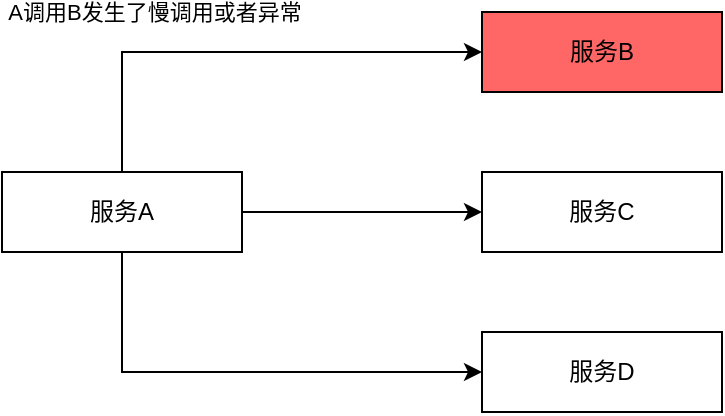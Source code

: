 <mxfile version="13.11.0" type="github">
  <diagram id="TKadBTPjtyTgw6mu7Hoj" name="Page-1">
    <mxGraphModel dx="1187" dy="595" grid="1" gridSize="10" guides="1" tooltips="1" connect="1" arrows="1" fold="1" page="1" pageScale="1" pageWidth="827" pageHeight="1169" math="0" shadow="0">
      <root>
        <mxCell id="0" />
        <mxCell id="1" parent="0" />
        <mxCell id="VeyBq3pdeurJo3NbXY0x-1" value="服务B" style="rounded=0;whiteSpace=wrap;html=1;fillColor=#FF6666;" vertex="1" parent="1">
          <mxGeometry x="440" y="160" width="120" height="40" as="geometry" />
        </mxCell>
        <mxCell id="VeyBq3pdeurJo3NbXY0x-2" value="服务C" style="rounded=0;whiteSpace=wrap;html=1;" vertex="1" parent="1">
          <mxGeometry x="440" y="240" width="120" height="40" as="geometry" />
        </mxCell>
        <mxCell id="VeyBq3pdeurJo3NbXY0x-3" value="服务D" style="rounded=0;whiteSpace=wrap;html=1;" vertex="1" parent="1">
          <mxGeometry x="440" y="320" width="120" height="40" as="geometry" />
        </mxCell>
        <mxCell id="VeyBq3pdeurJo3NbXY0x-6" style="edgeStyle=orthogonalEdgeStyle;rounded=0;orthogonalLoop=1;jettySize=auto;html=1;exitX=0.5;exitY=0;exitDx=0;exitDy=0;entryX=0;entryY=0.5;entryDx=0;entryDy=0;" edge="1" parent="1" source="VeyBq3pdeurJo3NbXY0x-4" target="VeyBq3pdeurJo3NbXY0x-1">
          <mxGeometry relative="1" as="geometry" />
        </mxCell>
        <mxCell id="VeyBq3pdeurJo3NbXY0x-9" value="A调用B发生了慢调用或者异常" style="edgeLabel;html=1;align=center;verticalAlign=middle;resizable=0;points=[];" vertex="1" connectable="0" parent="VeyBq3pdeurJo3NbXY0x-6">
          <mxGeometry x="-0.367" relative="1" as="geometry">
            <mxPoint y="-20" as="offset" />
          </mxGeometry>
        </mxCell>
        <mxCell id="VeyBq3pdeurJo3NbXY0x-7" style="edgeStyle=orthogonalEdgeStyle;rounded=0;orthogonalLoop=1;jettySize=auto;html=1;exitX=1;exitY=0.5;exitDx=0;exitDy=0;entryX=0;entryY=0.5;entryDx=0;entryDy=0;" edge="1" parent="1" source="VeyBq3pdeurJo3NbXY0x-4" target="VeyBq3pdeurJo3NbXY0x-2">
          <mxGeometry relative="1" as="geometry" />
        </mxCell>
        <mxCell id="VeyBq3pdeurJo3NbXY0x-8" style="edgeStyle=orthogonalEdgeStyle;rounded=0;orthogonalLoop=1;jettySize=auto;html=1;exitX=0.5;exitY=1;exitDx=0;exitDy=0;entryX=0;entryY=0.5;entryDx=0;entryDy=0;" edge="1" parent="1" source="VeyBq3pdeurJo3NbXY0x-4" target="VeyBq3pdeurJo3NbXY0x-3">
          <mxGeometry relative="1" as="geometry" />
        </mxCell>
        <mxCell id="VeyBq3pdeurJo3NbXY0x-4" value="服务A" style="rounded=0;whiteSpace=wrap;html=1;" vertex="1" parent="1">
          <mxGeometry x="200" y="240" width="120" height="40" as="geometry" />
        </mxCell>
      </root>
    </mxGraphModel>
  </diagram>
</mxfile>
